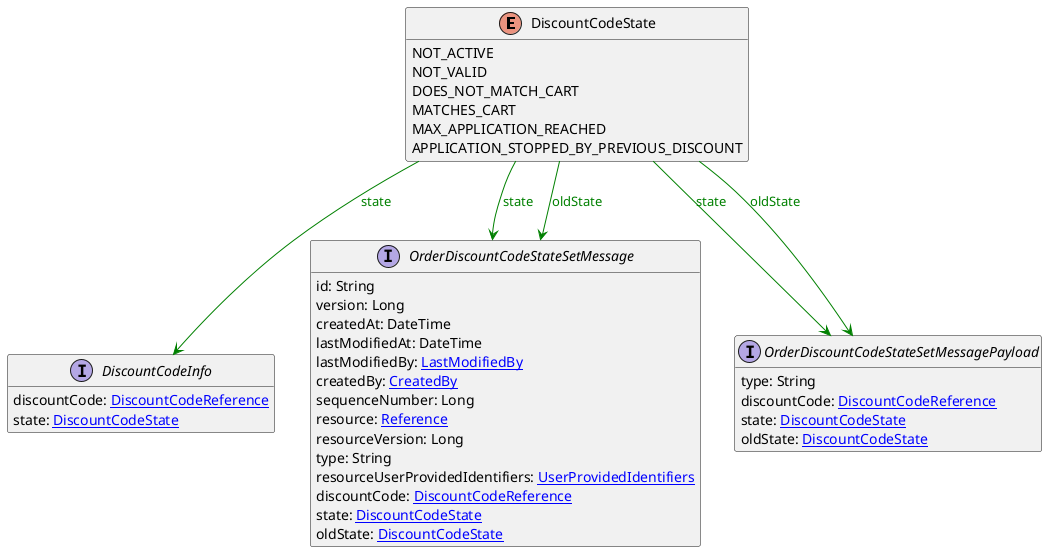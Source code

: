 @startuml

hide methods
enum DiscountCodeState {
    NOT_ACTIVE
    NOT_VALID
    DOES_NOT_MATCH_CART
    MATCHES_CART
    MAX_APPLICATION_REACHED
    APPLICATION_STOPPED_BY_PREVIOUS_DISCOUNT
}
interface DiscountCodeInfo [[DiscountCodeInfo.svg]]  {
    discountCode: [[DiscountCodeReference.svg DiscountCodeReference]]
    state: [[DiscountCodeState.svg DiscountCodeState]]
}
interface OrderDiscountCodeStateSetMessage [[OrderDiscountCodeStateSetMessage.svg]]  {
    id: String
    version: Long
    createdAt: DateTime
    lastModifiedAt: DateTime
    lastModifiedBy: [[LastModifiedBy.svg LastModifiedBy]]
    createdBy: [[CreatedBy.svg CreatedBy]]
    sequenceNumber: Long
    resource: [[Reference.svg Reference]]
    resourceVersion: Long
    type: String
    resourceUserProvidedIdentifiers: [[UserProvidedIdentifiers.svg UserProvidedIdentifiers]]
    discountCode: [[DiscountCodeReference.svg DiscountCodeReference]]
    state: [[DiscountCodeState.svg DiscountCodeState]]
    oldState: [[DiscountCodeState.svg DiscountCodeState]]
}
interface OrderDiscountCodeStateSetMessagePayload [[OrderDiscountCodeStateSetMessagePayload.svg]]  {
    type: String
    discountCode: [[DiscountCodeReference.svg DiscountCodeReference]]
    state: [[DiscountCodeState.svg DiscountCodeState]]
    oldState: [[DiscountCodeState.svg DiscountCodeState]]
}
DiscountCodeState --> DiscountCodeInfo #green;text:green : "state"
DiscountCodeState --> OrderDiscountCodeStateSetMessage #green;text:green : "state"
DiscountCodeState --> OrderDiscountCodeStateSetMessage #green;text:green : "oldState"
DiscountCodeState --> OrderDiscountCodeStateSetMessagePayload #green;text:green : "state"
DiscountCodeState --> OrderDiscountCodeStateSetMessagePayload #green;text:green : "oldState"
@enduml
